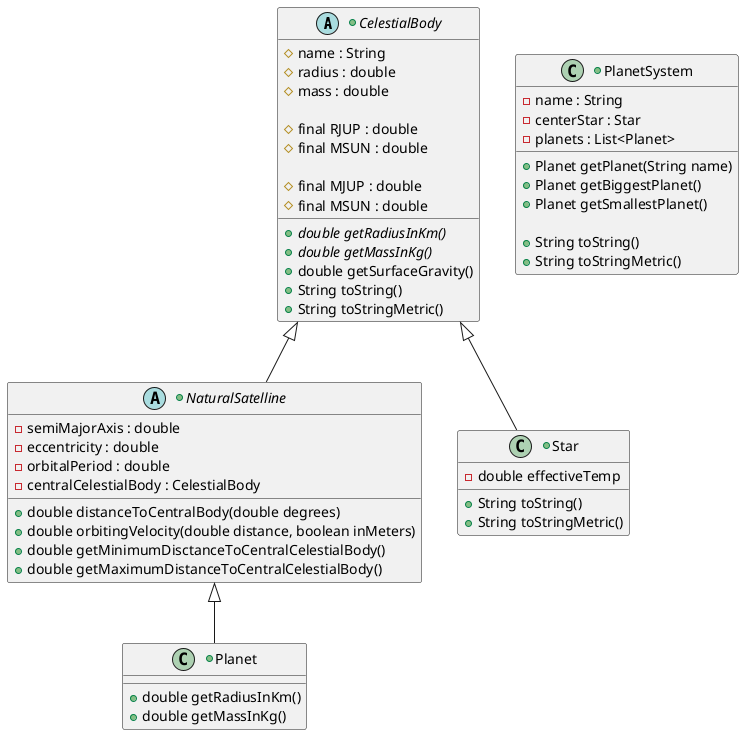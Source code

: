@startuml

+abstract class CelestialBody {

    # name : String
    # radius : double
    # mass : double

    #final RJUP : double
    #final MSUN : double

    #final MJUP : double
    #final MSUN : double

    + {abstract} double getRadiusInKm()
    + {abstract} double getMassInKg()
    +double getSurfaceGravity()
    +String toString()
    +String toStringMetric()
}

+abstract class NaturalSatelline {

    - semiMajorAxis : double
    - eccentricity : double
    - orbitalPeriod : double
    - centralCelestialBody : CelestialBody

   +double distanceToCentralBody(double degrees)
   +double orbitingVelocity(double distance, boolean inMeters)
   +double getMinimumDisctanceToCentralCelestialBody()
   +double getMaximumDistanceToCentralCelestialBody()

}

+class Planet {

    +double getRadiusInKm()
    +double getMassInKg()

}

+class PlanetSystem {

    - name : String
    - centerStar : Star
    - planets : List<Planet>

    +Planet getPlanet(String name)
    +Planet getBiggestPlanet()
    +Planet getSmallestPlanet()

    +String toString()
    +String toStringMetric()

}

+class Star {

    -double effectiveTemp

    +String toString()
    +String toStringMetric()

}

CelestialBody <|-- Star
CelestialBody <|-- NaturalSatelline
NaturalSatelline <|-- Planet


@enduml